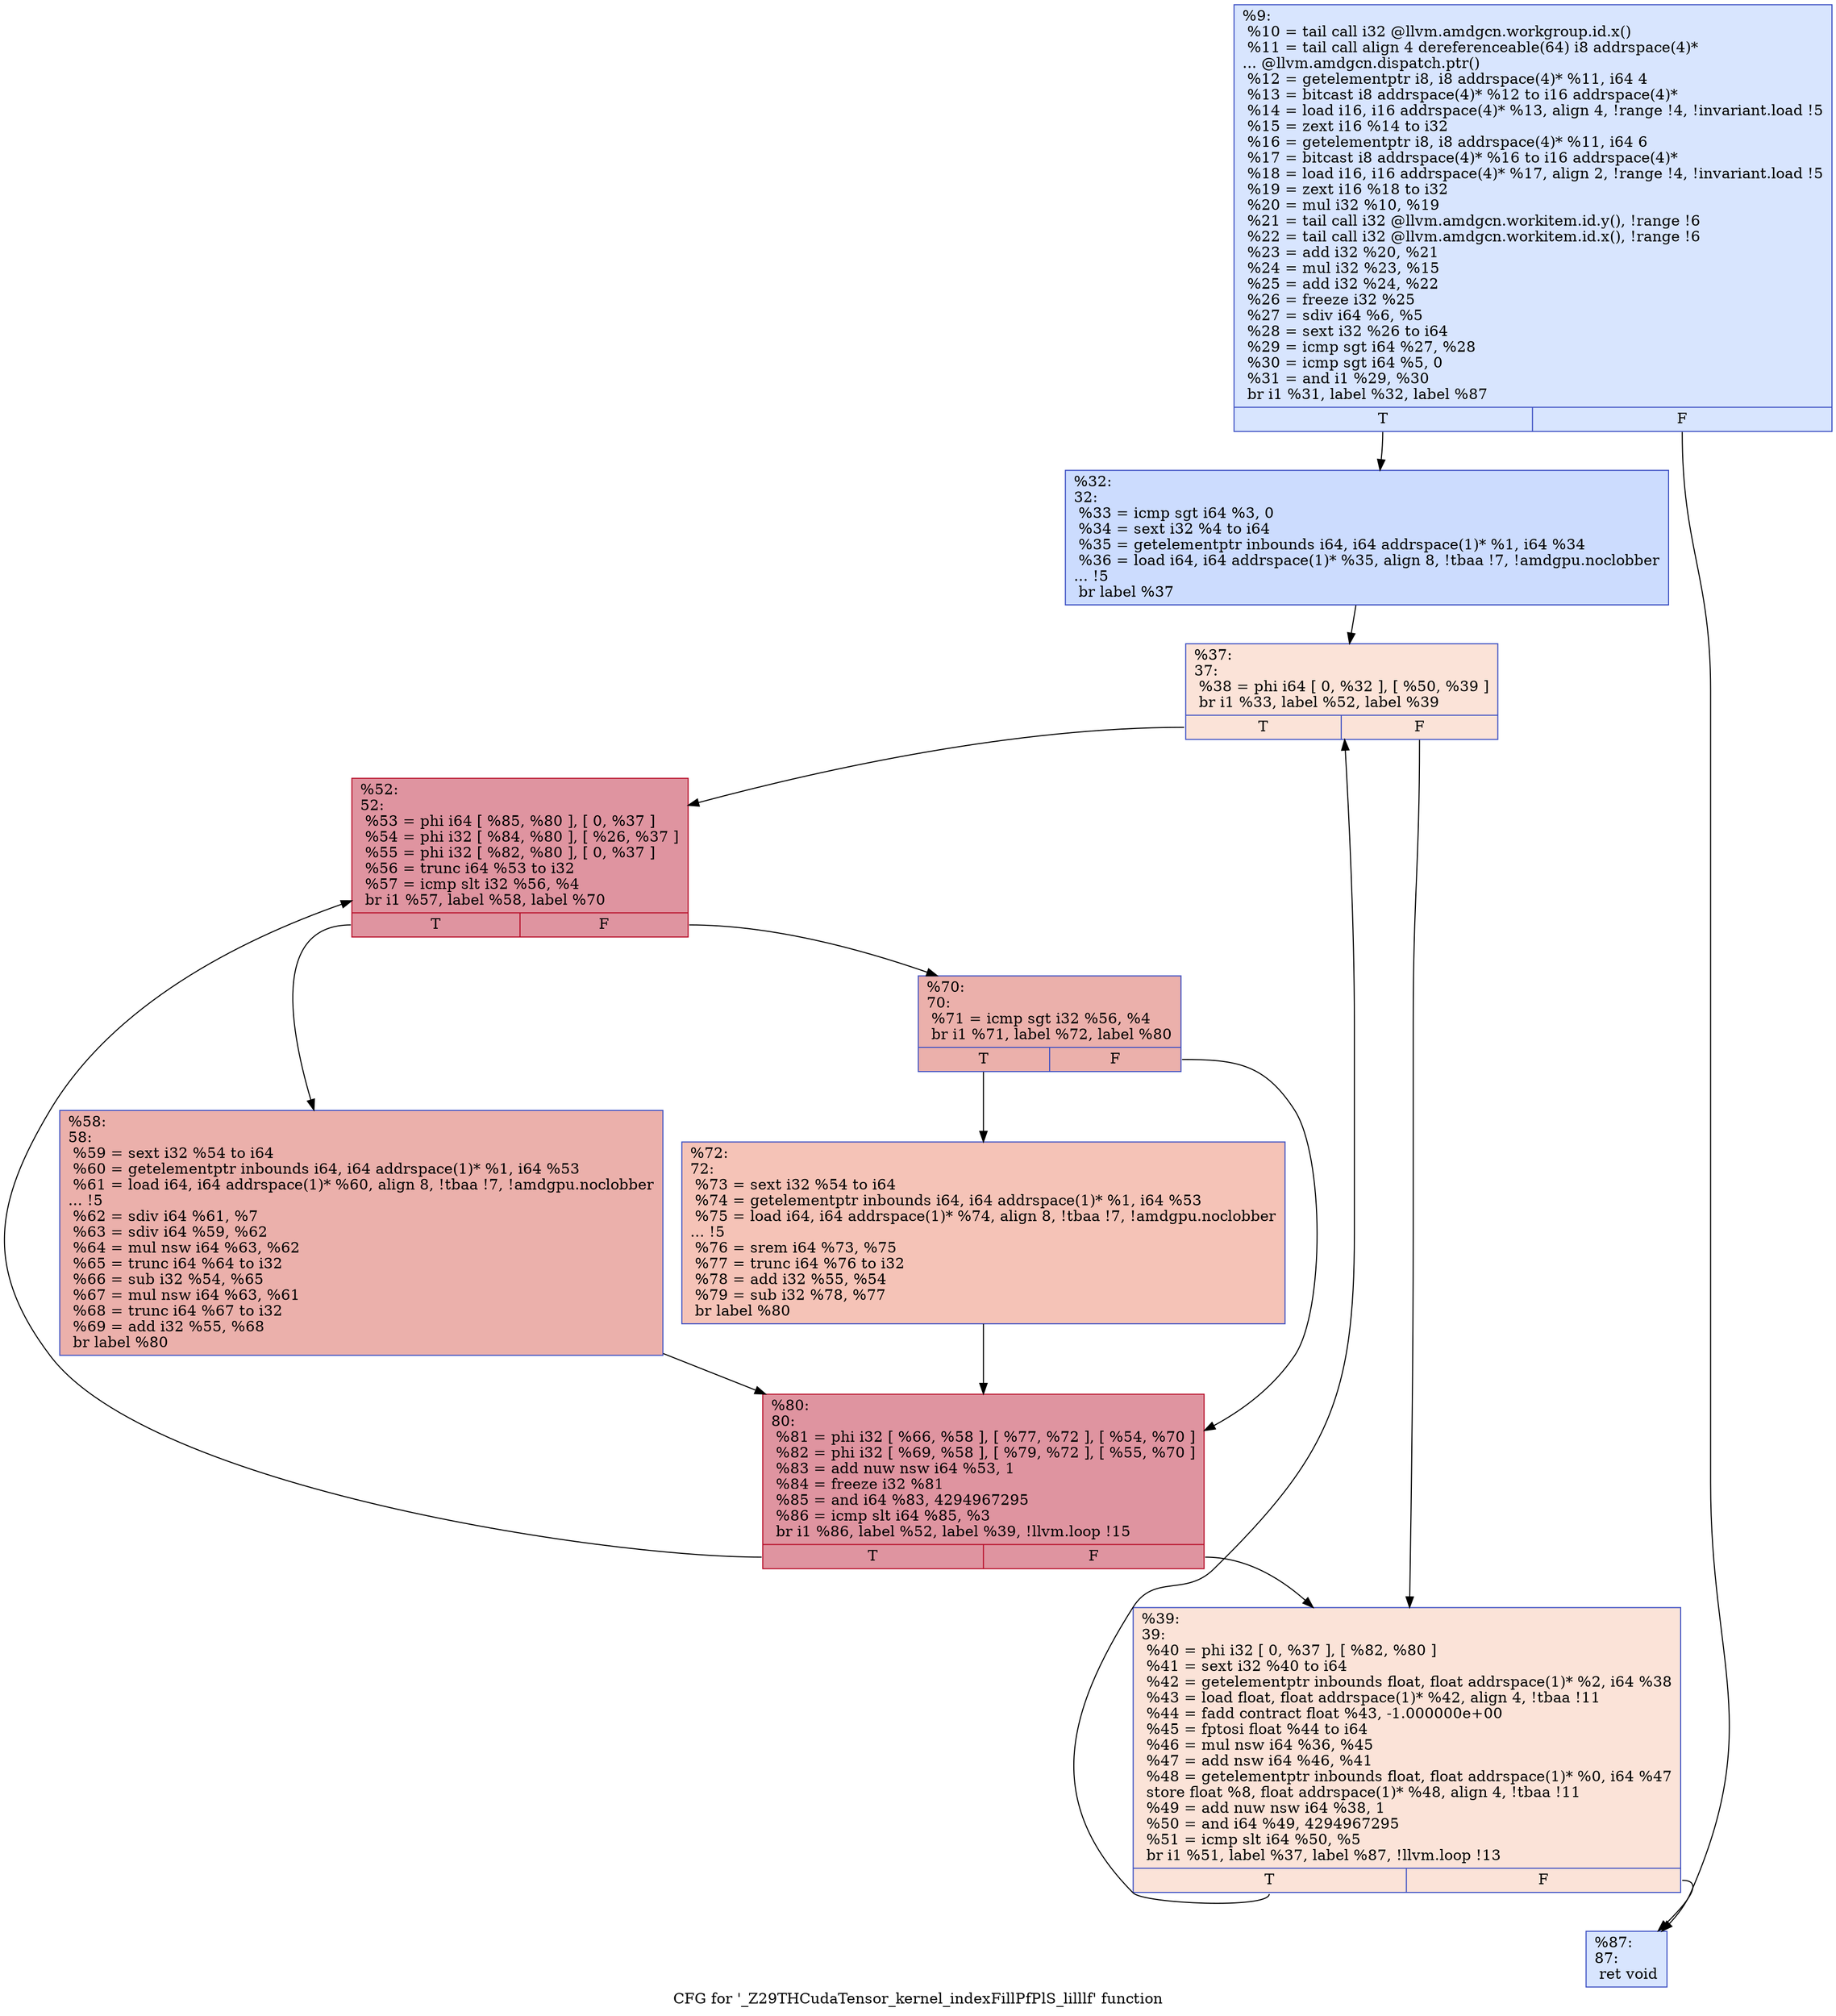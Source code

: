 digraph "CFG for '_Z29THCudaTensor_kernel_indexFillPfPlS_lilllf' function" {
	label="CFG for '_Z29THCudaTensor_kernel_indexFillPfPlS_lilllf' function";

	Node0x58ed260 [shape=record,color="#3d50c3ff", style=filled, fillcolor="#a7c5fe70",label="{%9:\l  %10 = tail call i32 @llvm.amdgcn.workgroup.id.x()\l  %11 = tail call align 4 dereferenceable(64) i8 addrspace(4)*\l... @llvm.amdgcn.dispatch.ptr()\l  %12 = getelementptr i8, i8 addrspace(4)* %11, i64 4\l  %13 = bitcast i8 addrspace(4)* %12 to i16 addrspace(4)*\l  %14 = load i16, i16 addrspace(4)* %13, align 4, !range !4, !invariant.load !5\l  %15 = zext i16 %14 to i32\l  %16 = getelementptr i8, i8 addrspace(4)* %11, i64 6\l  %17 = bitcast i8 addrspace(4)* %16 to i16 addrspace(4)*\l  %18 = load i16, i16 addrspace(4)* %17, align 2, !range !4, !invariant.load !5\l  %19 = zext i16 %18 to i32\l  %20 = mul i32 %10, %19\l  %21 = tail call i32 @llvm.amdgcn.workitem.id.y(), !range !6\l  %22 = tail call i32 @llvm.amdgcn.workitem.id.x(), !range !6\l  %23 = add i32 %20, %21\l  %24 = mul i32 %23, %15\l  %25 = add i32 %24, %22\l  %26 = freeze i32 %25\l  %27 = sdiv i64 %6, %5\l  %28 = sext i32 %26 to i64\l  %29 = icmp sgt i64 %27, %28\l  %30 = icmp sgt i64 %5, 0\l  %31 = and i1 %29, %30\l  br i1 %31, label %32, label %87\l|{<s0>T|<s1>F}}"];
	Node0x58ed260:s0 -> Node0x58f1770;
	Node0x58ed260:s1 -> Node0x58f1800;
	Node0x58f1770 [shape=record,color="#3d50c3ff", style=filled, fillcolor="#8caffe70",label="{%32:\l32:                                               \l  %33 = icmp sgt i64 %3, 0\l  %34 = sext i32 %4 to i64\l  %35 = getelementptr inbounds i64, i64 addrspace(1)* %1, i64 %34\l  %36 = load i64, i64 addrspace(1)* %35, align 8, !tbaa !7, !amdgpu.noclobber\l... !5\l  br label %37\l}"];
	Node0x58f1770 -> Node0x58f1e10;
	Node0x58f1e10 [shape=record,color="#3d50c3ff", style=filled, fillcolor="#f6bfa670",label="{%37:\l37:                                               \l  %38 = phi i64 [ 0, %32 ], [ %50, %39 ]\l  br i1 %33, label %52, label %39\l|{<s0>T|<s1>F}}"];
	Node0x58f1e10:s0 -> Node0x58f2050;
	Node0x58f1e10:s1 -> Node0x58f1f10;
	Node0x58f1f10 [shape=record,color="#3d50c3ff", style=filled, fillcolor="#f6bfa670",label="{%39:\l39:                                               \l  %40 = phi i32 [ 0, %37 ], [ %82, %80 ]\l  %41 = sext i32 %40 to i64\l  %42 = getelementptr inbounds float, float addrspace(1)* %2, i64 %38\l  %43 = load float, float addrspace(1)* %42, align 4, !tbaa !11\l  %44 = fadd contract float %43, -1.000000e+00\l  %45 = fptosi float %44 to i64\l  %46 = mul nsw i64 %36, %45\l  %47 = add nsw i64 %46, %41\l  %48 = getelementptr inbounds float, float addrspace(1)* %0, i64 %47\l  store float %8, float addrspace(1)* %48, align 4, !tbaa !11\l  %49 = add nuw nsw i64 %38, 1\l  %50 = and i64 %49, 4294967295\l  %51 = icmp slt i64 %50, %5\l  br i1 %51, label %37, label %87, !llvm.loop !13\l|{<s0>T|<s1>F}}"];
	Node0x58f1f10:s0 -> Node0x58f1e10;
	Node0x58f1f10:s1 -> Node0x58f1800;
	Node0x58f2050 [shape=record,color="#b70d28ff", style=filled, fillcolor="#b70d2870",label="{%52:\l52:                                               \l  %53 = phi i64 [ %85, %80 ], [ 0, %37 ]\l  %54 = phi i32 [ %84, %80 ], [ %26, %37 ]\l  %55 = phi i32 [ %82, %80 ], [ 0, %37 ]\l  %56 = trunc i64 %53 to i32\l  %57 = icmp slt i32 %56, %4\l  br i1 %57, label %58, label %70\l|{<s0>T|<s1>F}}"];
	Node0x58f2050:s0 -> Node0x58f40e0;
	Node0x58f2050:s1 -> Node0x58f4170;
	Node0x58f40e0 [shape=record,color="#3d50c3ff", style=filled, fillcolor="#d24b4070",label="{%58:\l58:                                               \l  %59 = sext i32 %54 to i64\l  %60 = getelementptr inbounds i64, i64 addrspace(1)* %1, i64 %53\l  %61 = load i64, i64 addrspace(1)* %60, align 8, !tbaa !7, !amdgpu.noclobber\l... !5\l  %62 = sdiv i64 %61, %7\l  %63 = sdiv i64 %59, %62\l  %64 = mul nsw i64 %63, %62\l  %65 = trunc i64 %64 to i32\l  %66 = sub i32 %54, %65\l  %67 = mul nsw i64 %63, %61\l  %68 = trunc i64 %67 to i32\l  %69 = add i32 %55, %68\l  br label %80\l}"];
	Node0x58f40e0 -> Node0x58f21f0;
	Node0x58f4170 [shape=record,color="#3d50c3ff", style=filled, fillcolor="#d24b4070",label="{%70:\l70:                                               \l  %71 = icmp sgt i32 %56, %4\l  br i1 %71, label %72, label %80\l|{<s0>T|<s1>F}}"];
	Node0x58f4170:s0 -> Node0x58f5190;
	Node0x58f4170:s1 -> Node0x58f21f0;
	Node0x58f5190 [shape=record,color="#3d50c3ff", style=filled, fillcolor="#e8765c70",label="{%72:\l72:                                               \l  %73 = sext i32 %54 to i64\l  %74 = getelementptr inbounds i64, i64 addrspace(1)* %1, i64 %53\l  %75 = load i64, i64 addrspace(1)* %74, align 8, !tbaa !7, !amdgpu.noclobber\l... !5\l  %76 = srem i64 %73, %75\l  %77 = trunc i64 %76 to i32\l  %78 = add i32 %55, %54\l  %79 = sub i32 %78, %77\l  br label %80\l}"];
	Node0x58f5190 -> Node0x58f21f0;
	Node0x58f21f0 [shape=record,color="#b70d28ff", style=filled, fillcolor="#b70d2870",label="{%80:\l80:                                               \l  %81 = phi i32 [ %66, %58 ], [ %77, %72 ], [ %54, %70 ]\l  %82 = phi i32 [ %69, %58 ], [ %79, %72 ], [ %55, %70 ]\l  %83 = add nuw nsw i64 %53, 1\l  %84 = freeze i32 %81\l  %85 = and i64 %83, 4294967295\l  %86 = icmp slt i64 %85, %3\l  br i1 %86, label %52, label %39, !llvm.loop !15\l|{<s0>T|<s1>F}}"];
	Node0x58f21f0:s0 -> Node0x58f2050;
	Node0x58f21f0:s1 -> Node0x58f1f10;
	Node0x58f1800 [shape=record,color="#3d50c3ff", style=filled, fillcolor="#a7c5fe70",label="{%87:\l87:                                               \l  ret void\l}"];
}
